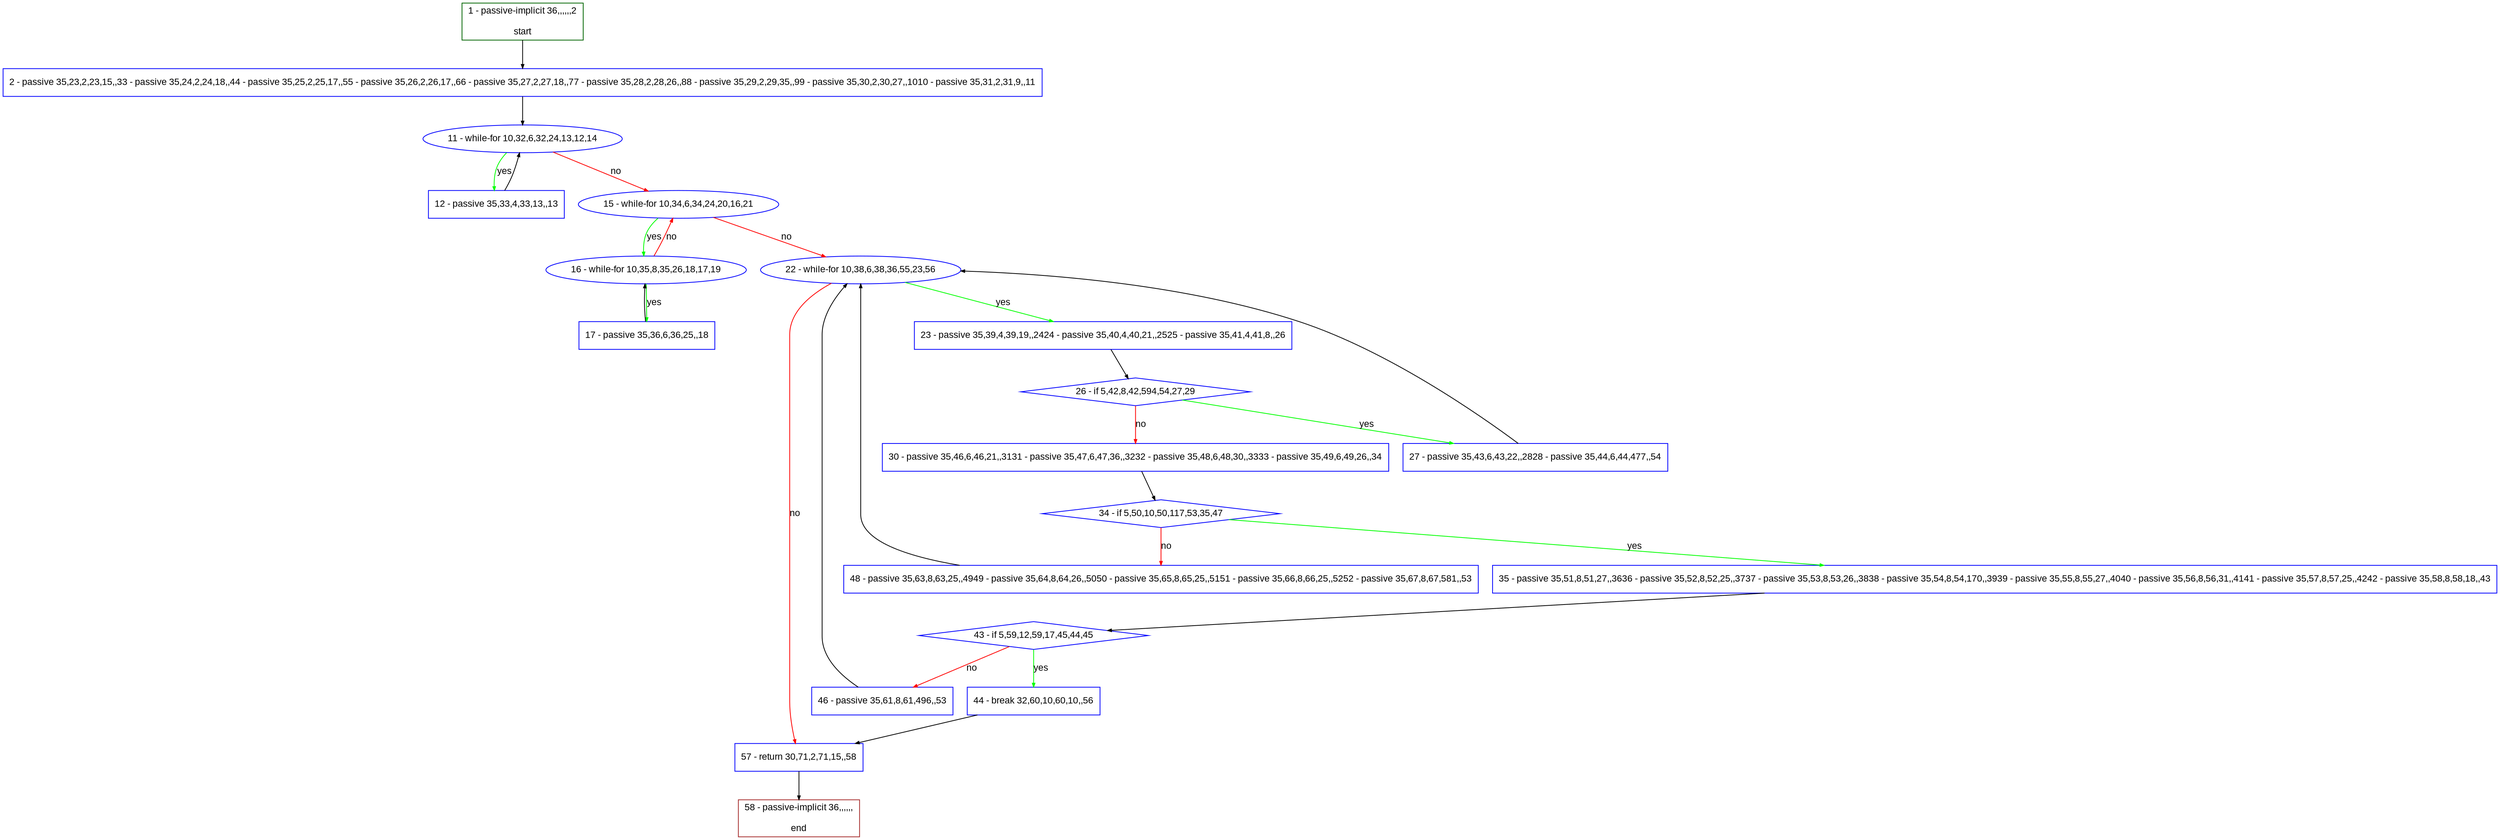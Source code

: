 digraph "" {
  graph [pack="true", label="", fontsize="12", packmode="clust", fontname="Arial", fillcolor="#FFFFCC", bgcolor="white", style="rounded,filled", compound="true"];
  node [node_initialized="no", label="", color="grey", fontsize="12", fillcolor="white", fontname="Arial", style="filled", shape="rectangle", compound="true", fixedsize="false"];
  edge [fontcolor="black", arrowhead="normal", arrowtail="none", arrowsize="0.5", ltail="", label="", color="black", fontsize="12", lhead="", fontname="Arial", dir="forward", compound="true"];
  __N1 [label="2 - passive 35,23,2,23,15,,33 - passive 35,24,2,24,18,,44 - passive 35,25,2,25,17,,55 - passive 35,26,2,26,17,,66 - passive 35,27,2,27,18,,77 - passive 35,28,2,28,26,,88 - passive 35,29,2,29,35,,99 - passive 35,30,2,30,27,,1010 - passive 35,31,2,31,9,,11", color="#0000ff", fillcolor="#ffffff", style="filled", shape="box"];
  __N2 [label="1 - passive-implicit 36,,,,,,2\n\nstart", color="#006400", fillcolor="#ffffff", style="filled", shape="box"];
  __N3 [label="11 - while-for 10,32,6,32,24,13,12,14", color="#0000ff", fillcolor="#ffffff", style="filled", shape="oval"];
  __N4 [label="12 - passive 35,33,4,33,13,,13", color="#0000ff", fillcolor="#ffffff", style="filled", shape="box"];
  __N5 [label="15 - while-for 10,34,6,34,24,20,16,21", color="#0000ff", fillcolor="#ffffff", style="filled", shape="oval"];
  __N6 [label="16 - while-for 10,35,8,35,26,18,17,19", color="#0000ff", fillcolor="#ffffff", style="filled", shape="oval"];
  __N7 [label="22 - while-for 10,38,6,38,36,55,23,56", color="#0000ff", fillcolor="#ffffff", style="filled", shape="oval"];
  __N8 [label="17 - passive 35,36,6,36,25,,18", color="#0000ff", fillcolor="#ffffff", style="filled", shape="box"];
  __N9 [label="23 - passive 35,39,4,39,19,,2424 - passive 35,40,4,40,21,,2525 - passive 35,41,4,41,8,,26", color="#0000ff", fillcolor="#ffffff", style="filled", shape="box"];
  __N10 [label="57 - return 30,71,2,71,15,,58", color="#0000ff", fillcolor="#ffffff", style="filled", shape="box"];
  __N11 [label="26 - if 5,42,8,42,594,54,27,29", color="#0000ff", fillcolor="#ffffff", style="filled", shape="diamond"];
  __N12 [label="27 - passive 35,43,6,43,22,,2828 - passive 35,44,6,44,477,,54", color="#0000ff", fillcolor="#ffffff", style="filled", shape="box"];
  __N13 [label="30 - passive 35,46,6,46,21,,3131 - passive 35,47,6,47,36,,3232 - passive 35,48,6,48,30,,3333 - passive 35,49,6,49,26,,34", color="#0000ff", fillcolor="#ffffff", style="filled", shape="box"];
  __N14 [label="34 - if 5,50,10,50,117,53,35,47", color="#0000ff", fillcolor="#ffffff", style="filled", shape="diamond"];
  __N15 [label="35 - passive 35,51,8,51,27,,3636 - passive 35,52,8,52,25,,3737 - passive 35,53,8,53,26,,3838 - passive 35,54,8,54,170,,3939 - passive 35,55,8,55,27,,4040 - passive 35,56,8,56,31,,4141 - passive 35,57,8,57,25,,4242 - passive 35,58,8,58,18,,43", color="#0000ff", fillcolor="#ffffff", style="filled", shape="box"];
  __N16 [label="48 - passive 35,63,8,63,25,,4949 - passive 35,64,8,64,26,,5050 - passive 35,65,8,65,25,,5151 - passive 35,66,8,66,25,,5252 - passive 35,67,8,67,581,,53", color="#0000ff", fillcolor="#ffffff", style="filled", shape="box"];
  __N17 [label="43 - if 5,59,12,59,17,45,44,45", color="#0000ff", fillcolor="#ffffff", style="filled", shape="diamond"];
  __N18 [label="44 - break 32,60,10,60,10,,56", color="#0000ff", fillcolor="#ffffff", style="filled", shape="box"];
  __N19 [label="46 - passive 35,61,8,61,496,,53", color="#0000ff", fillcolor="#ffffff", style="filled", shape="box"];
  __N20 [label="58 - passive-implicit 36,,,,,,\n\nend", color="#a52a2a", fillcolor="#ffffff", style="filled", shape="box"];
  __N2 -> __N1 [arrowhead="normal", arrowtail="none", color="#000000", label="", dir="forward"];
  __N1 -> __N3 [arrowhead="normal", arrowtail="none", color="#000000", label="", dir="forward"];
  __N3 -> __N4 [arrowhead="normal", arrowtail="none", color="#00ff00", label="yes", dir="forward"];
  __N4 -> __N3 [arrowhead="normal", arrowtail="none", color="#000000", label="", dir="forward"];
  __N3 -> __N5 [arrowhead="normal", arrowtail="none", color="#ff0000", label="no", dir="forward"];
  __N5 -> __N6 [arrowhead="normal", arrowtail="none", color="#00ff00", label="yes", dir="forward"];
  __N6 -> __N5 [arrowhead="normal", arrowtail="none", color="#ff0000", label="no", dir="forward"];
  __N5 -> __N7 [arrowhead="normal", arrowtail="none", color="#ff0000", label="no", dir="forward"];
  __N6 -> __N8 [arrowhead="normal", arrowtail="none", color="#00ff00", label="yes", dir="forward"];
  __N8 -> __N6 [arrowhead="normal", arrowtail="none", color="#000000", label="", dir="forward"];
  __N7 -> __N9 [arrowhead="normal", arrowtail="none", color="#00ff00", label="yes", dir="forward"];
  __N7 -> __N10 [arrowhead="normal", arrowtail="none", color="#ff0000", label="no", dir="forward"];
  __N9 -> __N11 [arrowhead="normal", arrowtail="none", color="#000000", label="", dir="forward"];
  __N11 -> __N12 [arrowhead="normal", arrowtail="none", color="#00ff00", label="yes", dir="forward"];
  __N11 -> __N13 [arrowhead="normal", arrowtail="none", color="#ff0000", label="no", dir="forward"];
  __N12 -> __N7 [arrowhead="normal", arrowtail="none", color="#000000", label="", dir="forward"];
  __N13 -> __N14 [arrowhead="normal", arrowtail="none", color="#000000", label="", dir="forward"];
  __N14 -> __N15 [arrowhead="normal", arrowtail="none", color="#00ff00", label="yes", dir="forward"];
  __N14 -> __N16 [arrowhead="normal", arrowtail="none", color="#ff0000", label="no", dir="forward"];
  __N15 -> __N17 [arrowhead="normal", arrowtail="none", color="#000000", label="", dir="forward"];
  __N17 -> __N18 [arrowhead="normal", arrowtail="none", color="#00ff00", label="yes", dir="forward"];
  __N17 -> __N19 [arrowhead="normal", arrowtail="none", color="#ff0000", label="no", dir="forward"];
  __N18 -> __N10 [arrowhead="normal", arrowtail="none", color="#000000", label="", dir="forward"];
  __N19 -> __N7 [arrowhead="normal", arrowtail="none", color="#000000", label="", dir="forward"];
  __N16 -> __N7 [arrowhead="normal", arrowtail="none", color="#000000", label="", dir="forward"];
  __N10 -> __N20 [arrowhead="normal", arrowtail="none", color="#000000", label="", dir="forward"];
}
